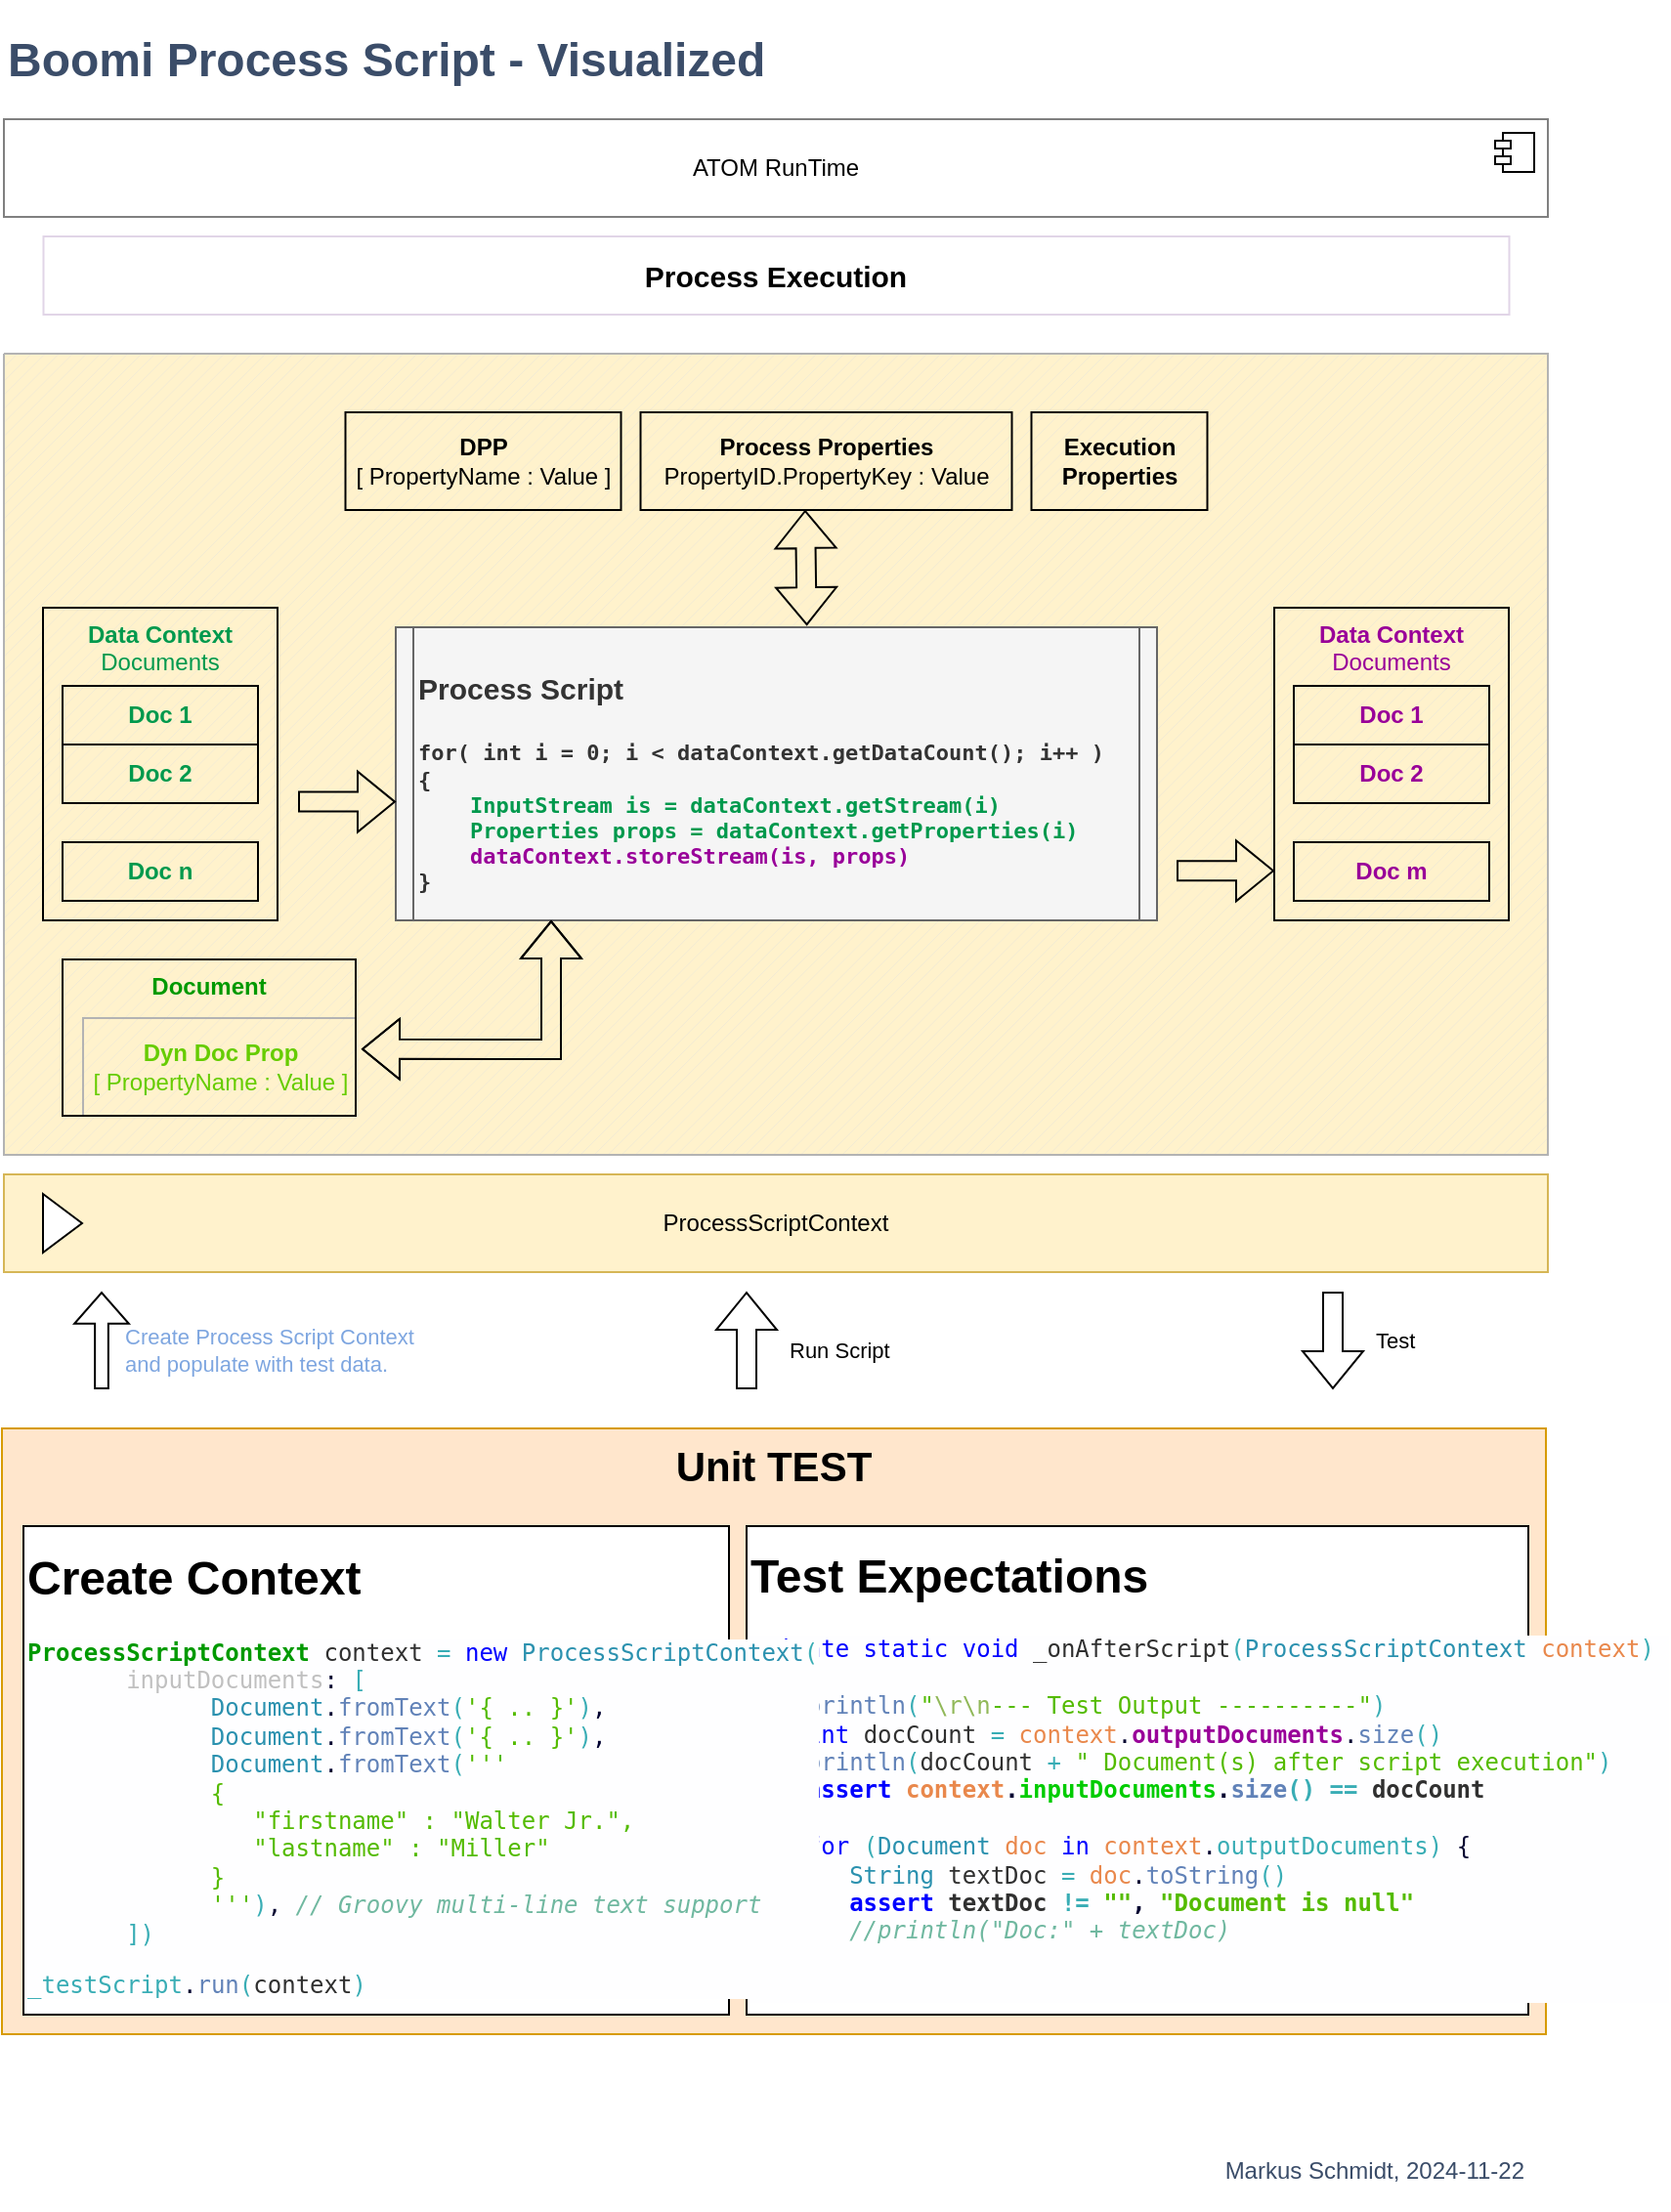 <mxfile version="24.0.4" type="device">
  <diagram name="Page-1" id="4jaMT7CMa61C7JWCxjF7">
    <mxGraphModel dx="1838" dy="1069" grid="1" gridSize="10" guides="1" tooltips="1" connect="1" arrows="1" fold="1" page="1" pageScale="1" pageWidth="827" pageHeight="1169" math="0" shadow="0">
      <root>
        <mxCell id="0" />
        <mxCell id="1" parent="0" />
        <mxCell id="UiiJ0x4a9UruKqCiNJn5-27" value="" style="verticalLabelPosition=bottom;verticalAlign=top;html=1;shape=mxgraph.basic.patternFillRect;fillStyle=diag;step=5;fillStrokeWidth=0.2;fillStrokeColor=#dddddd;fillColor=#FFF2CC;strokeColor=#B3B3B3;" vertex="1" parent="1">
          <mxGeometry x="19" y="190" width="790" height="410" as="geometry" />
        </mxCell>
        <mxCell id="UiiJ0x4a9UruKqCiNJn5-2" value="Process Execution" style="html=1;whiteSpace=wrap;verticalAlign=middle;fontStyle=1;fontSize=15;strokeColor=#E1D5E7;" vertex="1" parent="1">
          <mxGeometry x="39.25" y="130" width="750" height="40" as="geometry" />
        </mxCell>
        <mxCell id="UiiJ0x4a9UruKqCiNJn5-3" value="ATOM RunTime" style="html=1;dropTarget=0;whiteSpace=wrap;strokeColor=#808080;" vertex="1" parent="1">
          <mxGeometry x="19" y="70" width="790" height="50" as="geometry" />
        </mxCell>
        <mxCell id="UiiJ0x4a9UruKqCiNJn5-4" value="" style="shape=module;jettyWidth=8;jettyHeight=4;" vertex="1" parent="UiiJ0x4a9UruKqCiNJn5-3">
          <mxGeometry x="1" width="20" height="20" relative="1" as="geometry">
            <mxPoint x="-27" y="7" as="offset" />
          </mxGeometry>
        </mxCell>
        <mxCell id="UiiJ0x4a9UruKqCiNJn5-5" value="&lt;div&gt;&lt;b&gt;Execution Properties&lt;/b&gt;&lt;/div&gt;" style="html=1;whiteSpace=wrap;fillColor=none;" vertex="1" parent="1">
          <mxGeometry x="544.75" y="220" width="90" height="50" as="geometry" />
        </mxCell>
        <mxCell id="UiiJ0x4a9UruKqCiNJn5-6" value="&lt;div&gt;&lt;b&gt;Data Context&lt;/b&gt;&lt;/div&gt;&lt;div&gt;Documents&lt;/div&gt;" style="html=1;whiteSpace=wrap;verticalAlign=top;fontColor=#00994D;fillColor=none;" vertex="1" parent="1">
          <mxGeometry x="39" y="320" width="120" height="160" as="geometry" />
        </mxCell>
        <mxCell id="UiiJ0x4a9UruKqCiNJn5-7" value="&lt;div&gt;&lt;b&gt;DPP&lt;/b&gt;&lt;/div&gt;&lt;div&gt;[ PropertyName : Value ]&lt;br&gt;&lt;/div&gt;" style="html=1;whiteSpace=wrap;fillColor=none;" vertex="1" parent="1">
          <mxGeometry x="193.75" y="220" width="141" height="50" as="geometry" />
        </mxCell>
        <mxCell id="UiiJ0x4a9UruKqCiNJn5-8" value="&lt;div&gt;&lt;b&gt;Doc 1&lt;/b&gt;&lt;/div&gt;" style="html=1;whiteSpace=wrap;fontColor=#00994D;fillColor=none;" vertex="1" parent="1">
          <mxGeometry x="49" y="360" width="100" height="30" as="geometry" />
        </mxCell>
        <mxCell id="UiiJ0x4a9UruKqCiNJn5-9" value="&lt;div&gt;&lt;b&gt;Doc 2&lt;/b&gt;&lt;/div&gt;" style="html=1;whiteSpace=wrap;fontColor=#00994D;fillColor=none;" vertex="1" parent="1">
          <mxGeometry x="49" y="390" width="100" height="30" as="geometry" />
        </mxCell>
        <mxCell id="UiiJ0x4a9UruKqCiNJn5-10" value="&lt;div&gt;&lt;b&gt;Doc &lt;font&gt;n&lt;/font&gt;&lt;/b&gt;&lt;/div&gt;" style="html=1;whiteSpace=wrap;fontColor=#00994D;fillColor=none;" vertex="1" parent="1">
          <mxGeometry x="49" y="440" width="100" height="30" as="geometry" />
        </mxCell>
        <mxCell id="UiiJ0x4a9UruKqCiNJn5-11" value="&lt;div&gt;&lt;b&gt;Process Properties&lt;/b&gt;&lt;/div&gt;&lt;div&gt;PropertyID.PropertyKey : Value&lt;/div&gt;" style="html=1;whiteSpace=wrap;fillColor=none;" vertex="1" parent="1">
          <mxGeometry x="344.75" y="220" width="190" height="50" as="geometry" />
        </mxCell>
        <mxCell id="UiiJ0x4a9UruKqCiNJn5-13" value="&lt;div&gt;&lt;b&gt;Data Context&lt;/b&gt;&lt;/div&gt;&lt;div&gt;Documents&lt;/div&gt;" style="html=1;whiteSpace=wrap;verticalAlign=top;fontColor=#990099;fillColor=none;" vertex="1" parent="1">
          <mxGeometry x="669" y="320" width="120" height="160" as="geometry" />
        </mxCell>
        <mxCell id="UiiJ0x4a9UruKqCiNJn5-14" value="&lt;div&gt;&lt;b&gt;Doc 1&lt;/b&gt;&lt;/div&gt;" style="html=1;whiteSpace=wrap;fontColor=#990099;fillColor=none;" vertex="1" parent="1">
          <mxGeometry x="679" y="360" width="100" height="30" as="geometry" />
        </mxCell>
        <mxCell id="UiiJ0x4a9UruKqCiNJn5-15" value="&lt;div&gt;&lt;b&gt;Doc 2&lt;/b&gt;&lt;/div&gt;" style="html=1;whiteSpace=wrap;fontColor=#990099;fillColor=none;" vertex="1" parent="1">
          <mxGeometry x="679" y="390" width="100" height="30" as="geometry" />
        </mxCell>
        <mxCell id="UiiJ0x4a9UruKqCiNJn5-16" value="&lt;div&gt;&lt;b&gt;Doc &lt;font&gt;m&lt;/font&gt;&lt;/b&gt;&lt;/div&gt;" style="html=1;whiteSpace=wrap;fontColor=#990099;fillColor=none;" vertex="1" parent="1">
          <mxGeometry x="679" y="440" width="100" height="30" as="geometry" />
        </mxCell>
        <mxCell id="UiiJ0x4a9UruKqCiNJn5-19" value="&lt;pre style=&quot;font-size: 11px;&quot;&gt;&lt;h1&gt;&lt;font face=&quot;Helvetica&quot; style=&quot;font-size: 15px;&quot;&gt;Process Script&lt;/font&gt;&lt;/h1&gt;&lt;font style=&quot;font-size: 11px;&quot;&gt;for( int i = 0; i &amp;lt; dataContext.getDataCount(); i++ )&lt;br&gt;&lt;/font&gt;{&lt;br&gt;&amp;nbsp; &amp;nbsp; &lt;font color=&quot;#00994d&quot;&gt;InputStream is = dataContext.getStream(i)&lt;br&gt;&amp;nbsp; &amp;nbsp; Properties props = dataContext.getProperties(i)&lt;/font&gt;&lt;br&gt;&amp;nbsp; &amp;nbsp; &lt;font color=&quot;#990099&quot;&gt;dataContext.storeStream(is, props)&lt;/font&gt;&lt;br&gt;}&lt;/pre&gt;" style="shape=process;whiteSpace=wrap;html=1;backgroundOutline=1;fontStyle=1;fontColor=#333333;fontSize=15;align=left;size=0.024;fillColor=#f5f5f5;strokeColor=#666666;" vertex="1" parent="1">
          <mxGeometry x="219.5" y="330" width="389.5" height="150" as="geometry" />
        </mxCell>
        <mxCell id="UiiJ0x4a9UruKqCiNJn5-20" value="" style="shape=flexArrow;endArrow=classic;html=1;rounded=0;fontColor=#009900;" edge="1" parent="1">
          <mxGeometry width="50" height="50" relative="1" as="geometry">
            <mxPoint x="169.5" y="419.31" as="sourcePoint" />
            <mxPoint x="219.5" y="419.31" as="targetPoint" />
          </mxGeometry>
        </mxCell>
        <mxCell id="UiiJ0x4a9UruKqCiNJn5-21" value="" style="shape=flexArrow;endArrow=classic;html=1;rounded=0;fontColor=#990099;" edge="1" parent="1">
          <mxGeometry width="50" height="50" relative="1" as="geometry">
            <mxPoint x="619" y="454.66" as="sourcePoint" />
            <mxPoint x="669" y="454.66" as="targetPoint" />
          </mxGeometry>
        </mxCell>
        <mxCell id="UiiJ0x4a9UruKqCiNJn5-22" value="" style="shape=flexArrow;endArrow=classic;startArrow=classic;html=1;rounded=0;exitX=0.54;exitY=-0.006;exitDx=0;exitDy=0;exitPerimeter=0;" edge="1" parent="1" source="UiiJ0x4a9UruKqCiNJn5-19">
          <mxGeometry width="100" height="100" relative="1" as="geometry">
            <mxPoint x="329" y="370" as="sourcePoint" />
            <mxPoint x="429" y="270" as="targetPoint" />
          </mxGeometry>
        </mxCell>
        <mxCell id="UiiJ0x4a9UruKqCiNJn5-24" value="&lt;div&gt;&lt;b&gt;Dyn Doc Prop&lt;/b&gt;&lt;/div&gt;&lt;div&gt;[ PropertyName : Value ]&lt;/div&gt;" style="html=1;whiteSpace=wrap;fontColor=#66CC00;strokeColor=#B3B3B3;fillColor=none;" vertex="1" parent="1">
          <mxGeometry x="59.5" y="530" width="139.5" height="50" as="geometry" />
        </mxCell>
        <mxCell id="UiiJ0x4a9UruKqCiNJn5-25" value="&lt;b&gt;Document&lt;/b&gt;" style="html=1;whiteSpace=wrap;verticalAlign=top;fontColor=#009900;fillColor=none;" vertex="1" parent="1">
          <mxGeometry x="49" y="500" width="150" height="80" as="geometry" />
        </mxCell>
        <mxCell id="UiiJ0x4a9UruKqCiNJn5-26" value="" style="shape=flexArrow;endArrow=classic;startArrow=classic;html=1;rounded=0;exitX=1.02;exitY=0.573;exitDx=0;exitDy=0;exitPerimeter=0;" edge="1" parent="1" source="UiiJ0x4a9UruKqCiNJn5-25">
          <mxGeometry width="100" height="100" relative="1" as="geometry">
            <mxPoint x="300" y="539" as="sourcePoint" />
            <mxPoint x="299" y="480" as="targetPoint" />
            <Array as="points">
              <mxPoint x="299" y="546" />
            </Array>
          </mxGeometry>
        </mxCell>
        <mxCell id="UiiJ0x4a9UruKqCiNJn5-29" value="ProcessScriptContext" style="html=1;whiteSpace=wrap;container=1;recursiveResize=0;collapsible=0;fillColor=#fff2cc;strokeColor=#d6b656;" vertex="1" parent="1">
          <mxGeometry x="19" y="610" width="790" height="50" as="geometry" />
        </mxCell>
        <mxCell id="UiiJ0x4a9UruKqCiNJn5-30" value="" style="triangle;html=1;whiteSpace=wrap;" vertex="1" parent="UiiJ0x4a9UruKqCiNJn5-29">
          <mxGeometry x="20" y="10" width="20" height="30" as="geometry" />
        </mxCell>
        <mxCell id="UiiJ0x4a9UruKqCiNJn5-32" value="&lt;span&gt;&lt;font style=&quot;font-size: 21px;&quot;&gt;Unit TEST&lt;/font&gt;&lt;/span&gt;" style="html=1;whiteSpace=wrap;verticalAlign=top;fillColor=#ffe6cc;strokeColor=#d79b00;fillStyle=diag;align=center;fontFamily=Helvetica;fontSize=12;fontStyle=1" vertex="1" parent="1">
          <mxGeometry x="18" y="740" width="790" height="310" as="geometry" />
        </mxCell>
        <mxCell id="UiiJ0x4a9UruKqCiNJn5-33" value="Run Script" style="shape=flexArrow;endArrow=classic;html=1;rounded=0;fontColor=#000000;align=left;" edge="1" parent="1">
          <mxGeometry x="-0.2" y="-20" width="50" height="50" relative="1" as="geometry">
            <mxPoint x="399" y="720" as="sourcePoint" />
            <mxPoint x="399" y="670" as="targetPoint" />
            <mxPoint as="offset" />
          </mxGeometry>
        </mxCell>
        <mxCell id="UiiJ0x4a9UruKqCiNJn5-34" value="" style="shape=flexArrow;endArrow=classic;html=1;rounded=0;fontColor=#009900;" edge="1" parent="1">
          <mxGeometry width="50" height="50" relative="1" as="geometry">
            <mxPoint x="699" y="670" as="sourcePoint" />
            <mxPoint x="699" y="720" as="targetPoint" />
          </mxGeometry>
        </mxCell>
        <mxCell id="UiiJ0x4a9UruKqCiNJn5-39" value="Test" style="edgeLabel;html=1;align=left;verticalAlign=middle;resizable=0;points=[];" vertex="1" connectable="0" parent="UiiJ0x4a9UruKqCiNJn5-34">
          <mxGeometry x="0.008" y="5" relative="1" as="geometry">
            <mxPoint x="15" as="offset" />
          </mxGeometry>
        </mxCell>
        <mxCell id="UiiJ0x4a9UruKqCiNJn5-35" value="Create Process Script Context&amp;nbsp;&lt;br&gt;and populate with test data." style="shape=flexArrow;endArrow=classic;html=1;rounded=0;fontColor=#7EA6E0;align=left;width=6.857;endSize=4.96;" edge="1" parent="1">
          <mxGeometry x="-0.2" y="-10" width="50" height="50" relative="1" as="geometry">
            <mxPoint x="69" y="720" as="sourcePoint" />
            <mxPoint x="69" y="670" as="targetPoint" />
            <mxPoint as="offset" />
          </mxGeometry>
        </mxCell>
        <mxCell id="UiiJ0x4a9UruKqCiNJn5-36" value="&lt;h1&gt;Test Expectations&lt;/h1&gt;&lt;div&gt;&lt;div style=&quot;background-color: rgb(254, 254, 255);&quot;&gt;&lt;pre style=&quot;font-family: Inconsolata, monospace;&quot;&gt;&lt;span style=&quot;color: rgb(0, 0, 255);&quot;&gt;private static void &lt;/span&gt;&lt;span style=&quot;color: rgb(48, 48, 48);&quot;&gt;_onAfterScript&lt;/span&gt;&lt;span style=&quot;color: rgb(57, 173, 181);&quot;&gt;(&lt;/span&gt;&lt;span style=&quot;color: rgb(43, 145, 175);&quot;&gt;ProcessScriptContext &lt;/span&gt;&lt;span style=&quot;color: rgb(233, 136, 76);&quot;&gt;context&lt;/span&gt;&lt;font color=&quot;#39adb5&quot;&gt;) &lt;br&gt;&lt;/font&gt;&lt;font color=&quot;#000030&quot;&gt;{&lt;br&gt;&lt;/font&gt;    &lt;span style=&quot;white-space: normal; color: rgb(97, 130, 184);&quot;&gt;println&lt;/span&gt;&lt;span style=&quot;white-space: normal; color: rgb(57, 173, 181);&quot;&gt;(&lt;/span&gt;&lt;span style=&quot;white-space: normal; color: rgb(84, 187, 0);&quot;&gt;&quot;&lt;/span&gt;&lt;span style=&quot;white-space: normal; color: rgb(145, 184, 89);&quot;&gt;\r\n&lt;/span&gt;&lt;span style=&quot;white-space: normal; color: rgb(84, 187, 0);&quot;&gt;--- Test Output ----------&quot;&lt;/span&gt;&lt;font color=&quot;#39adb5&quot;&gt;&lt;span style=&quot;white-space: normal;&quot;&gt;)&lt;br&gt;&lt;/span&gt;&lt;/font&gt;    &lt;span style=&quot;white-space: normal; color: rgb(0, 0, 255);&quot;&gt;int &lt;/span&gt;&lt;span style=&quot;white-space: normal; color: rgb(48, 48, 48);&quot;&gt;docCount &lt;/span&gt;&lt;span style=&quot;white-space: normal; color: rgb(57, 173, 181);&quot;&gt;= &lt;/span&gt;&lt;span style=&quot;white-space: normal; color: rgb(233, 136, 76);&quot;&gt;context&lt;/span&gt;&lt;span style=&quot;color: rgb(0, 0, 48); white-space: normal;&quot;&gt;.&lt;/span&gt;&lt;span style=&quot;white-space: normal;&quot;&gt;&lt;font color=&quot;#990099&quot;&gt;&lt;b&gt;outputDocuments&lt;/b&gt;&lt;/font&gt;&lt;/span&gt;&lt;span style=&quot;color: rgb(0, 0, 48); white-space: normal;&quot;&gt;.&lt;/span&gt;&lt;span style=&quot;white-space: normal; color: rgb(97, 130, 184);&quot;&gt;size&lt;/span&gt;&lt;font color=&quot;#39adb5&quot;&gt;&lt;span style=&quot;white-space: normal;&quot;&gt;()&lt;br&gt;&lt;/span&gt;&lt;/font&gt;    &lt;span style=&quot;white-space: normal; color: rgb(97, 130, 184);&quot;&gt;println&lt;/span&gt;&lt;span style=&quot;white-space: normal; color: rgb(57, 173, 181);&quot;&gt;(&lt;/span&gt;&lt;span style=&quot;white-space: normal; color: rgb(48, 48, 48);&quot;&gt;docCount &lt;/span&gt;&lt;span style=&quot;white-space: normal; color: rgb(57, 173, 181);&quot;&gt;+ &lt;/span&gt;&lt;span style=&quot;white-space: normal; color: rgb(84, 187, 0);&quot;&gt;&quot; Document(s) after script execution&quot;&lt;/span&gt;&lt;font color=&quot;#39adb5&quot;&gt;&lt;span style=&quot;white-space: normal;&quot;&gt;)&lt;br&gt;&lt;/span&gt;&lt;/font&gt;    &lt;span style=&quot;font-weight: bold; white-space: normal; color: rgb(0, 0, 255);&quot;&gt;assert &lt;/span&gt;&lt;span style=&quot;font-weight: bold; white-space: normal; color: rgb(233, 136, 76);&quot;&gt;context&lt;/span&gt;&lt;span style=&quot;font-weight: bold; color: rgb(0, 0, 48); white-space: normal;&quot;&gt;.&lt;/span&gt;&lt;span style=&quot;white-space: normal;&quot;&gt;&lt;font style=&quot;&quot; color=&quot;#00cc00&quot;&gt;&lt;b&gt;inputDocuments&lt;/b&gt;&lt;/font&gt;&lt;/span&gt;&lt;span style=&quot;font-weight: bold; color: rgb(0, 0, 48); white-space: normal;&quot;&gt;.&lt;/span&gt;&lt;span style=&quot;font-weight: bold; white-space: normal; color: rgb(97, 130, 184);&quot;&gt;size&lt;/span&gt;&lt;span style=&quot;font-weight: bold; white-space: normal; color: rgb(57, 173, 181);&quot;&gt;() == &lt;/span&gt;&lt;span style=&quot;white-space: normal; color: rgb(48, 48, 48);&quot;&gt;&lt;b&gt;docCount&lt;br&gt;&lt;/b&gt;&lt;br&gt;&lt;/span&gt;    &lt;span style=&quot;white-space: normal; color: rgb(0, 0, 255);&quot;&gt;for &lt;/span&gt;&lt;span style=&quot;white-space: normal; color: rgb(57, 173, 181);&quot;&gt;(&lt;/span&gt;&lt;span style=&quot;white-space: normal; color: rgb(43, 145, 175);&quot;&gt;Document &lt;/span&gt;&lt;span style=&quot;white-space: normal; color: rgb(233, 136, 76);&quot;&gt;doc &lt;/span&gt;&lt;span style=&quot;white-space: normal; color: rgb(0, 0, 255);&quot;&gt;in &lt;/span&gt;&lt;span style=&quot;white-space: normal; color: rgb(233, 136, 76);&quot;&gt;context&lt;/span&gt;&lt;span style=&quot;color: rgb(0, 0, 48); white-space: normal;&quot;&gt;.&lt;/span&gt;&lt;span style=&quot;white-space: normal; color: rgb(57, 173, 181);&quot;&gt;outputDocuments) &lt;/span&gt;&lt;span style=&quot;color: rgb(0, 0, 48); white-space: normal;&quot;&gt;{&lt;br&gt;&lt;/span&gt;       &lt;span style=&quot;white-space: normal; color: rgb(43, 145, 175);&quot;&gt;String &lt;/span&gt;&lt;span style=&quot;white-space: normal; color: rgb(48, 48, 48);&quot;&gt;textDoc &lt;/span&gt;&lt;span style=&quot;white-space: normal; color: rgb(57, 173, 181);&quot;&gt;= &lt;/span&gt;&lt;span style=&quot;white-space: normal; color: rgb(233, 136, 76);&quot;&gt;doc&lt;/span&gt;&lt;span style=&quot;color: rgb(0, 0, 48); white-space: normal;&quot;&gt;.&lt;/span&gt;&lt;span style=&quot;white-space: normal; color: rgb(97, 130, 184);&quot;&gt;toString&lt;/span&gt;&lt;font color=&quot;#39adb5&quot;&gt;&lt;span style=&quot;white-space: normal;&quot;&gt;()&lt;br&gt;&lt;/span&gt;&lt;/font&gt;       &lt;b&gt;&lt;span style=&quot;white-space: normal; color: rgb(0, 0, 255);&quot;&gt;assert &lt;/span&gt;&lt;span style=&quot;white-space: normal; color: rgb(48, 48, 48);&quot;&gt;textDoc &lt;/span&gt;&lt;span style=&quot;white-space: normal; color: rgb(57, 173, 181);&quot;&gt;!= &lt;/span&gt;&lt;span style=&quot;white-space: normal; color: rgb(84, 187, 0);&quot;&gt;&quot;&quot;&lt;/span&gt;&lt;span style=&quot;color: rgb(0, 0, 48); white-space: normal;&quot;&gt;, &lt;/span&gt;&lt;/b&gt;&lt;font color=&quot;#54bb00&quot;&gt;&lt;span style=&quot;white-space: normal;&quot;&gt;&lt;b&gt;&quot;Document is null&quot;&lt;/b&gt;&lt;br&gt;&lt;/span&gt;&lt;/font&gt;       &lt;font color=&quot;#70b8a0&quot;&gt;&lt;span style=&quot;white-space: normal;&quot;&gt;&lt;i&gt;//println(&quot;Doc:&quot; + textDoc)&lt;br&gt;&lt;/i&gt;&lt;/span&gt;&lt;/font&gt;    &lt;font color=&quot;#000030&quot;&gt;&lt;span style=&quot;white-space: normal;&quot;&gt;}&lt;br&gt;&lt;/span&gt;&lt;/font&gt;}&lt;/pre&gt;&lt;/div&gt;&lt;/div&gt;" style="html=1;whiteSpace=wrap;align=left;" vertex="1" parent="1">
          <mxGeometry x="399" y="790" width="400" height="250" as="geometry" />
        </mxCell>
        <mxCell id="UiiJ0x4a9UruKqCiNJn5-37" value="&lt;h1&gt;Create Context&lt;/h1&gt;&lt;div&gt;&lt;div style=&quot;background-color: rgb(254, 254, 255);&quot;&gt;&lt;pre style=&quot;font-family: Inconsolata, monospace;&quot;&gt;&lt;div style=&quot;&quot;&gt;&lt;pre style=&quot;font-family: Inconsolata, monospace;&quot;&gt;&lt;font color=&quot;#009900&quot;&gt;&lt;b&gt;ProcessScriptContext &lt;/b&gt;&lt;/font&gt;&lt;span style=&quot;color: rgb(48, 48, 48);&quot;&gt;context &lt;/span&gt;&lt;span style=&quot;color: rgb(57, 173, 181);&quot;&gt;= &lt;/span&gt;&lt;span style=&quot;color: rgb(0, 0, 255);&quot;&gt;new &lt;/span&gt;&lt;span style=&quot;color: rgb(43, 145, 175);&quot;&gt;ProcessScriptContext&lt;/span&gt;&lt;span style=&quot;color: rgb(57, 173, 181);&quot;&gt;(&lt;br&gt;&lt;/span&gt;&lt;span style=&quot;color: rgb(57, 173, 181);&quot;&gt;       &lt;/span&gt;&lt;span style=&quot;color: rgb(192, 192, 192);&quot;&gt;inputDocuments&lt;/span&gt;&lt;font color=&quot;#000030&quot;&gt;: &lt;/font&gt;&lt;span style=&quot;color: rgb(57, 173, 181);&quot;&gt;[&lt;br&gt;&lt;/span&gt;&lt;span style=&quot;color: rgb(57, 173, 181);&quot;&gt;             &lt;/span&gt;&lt;span style=&quot;color: rgb(43, 145, 175);&quot;&gt;Document&lt;/span&gt;&lt;font color=&quot;#000030&quot;&gt;.&lt;/font&gt;&lt;span style=&quot;color: rgb(97, 130, 184);&quot;&gt;fromText&lt;/span&gt;&lt;span style=&quot;color: rgb(57, 173, 181);&quot;&gt;(&lt;/span&gt;&lt;span style=&quot;color: rgb(84, 187, 0);&quot;&gt;&#39;{ .. }&#39;&lt;/span&gt;&lt;span style=&quot;color: rgb(57, 173, 181);&quot;&gt;)&lt;/span&gt;&lt;font color=&quot;#000030&quot;&gt;,&lt;br&gt;             &lt;/font&gt;&lt;span style=&quot;color: rgb(43, 145, 175); white-space: normal;&quot;&gt;Document&lt;/span&gt;&lt;span style=&quot;color: rgb(0, 0, 48); white-space: normal;&quot;&gt;.&lt;/span&gt;&lt;span style=&quot;color: rgb(97, 130, 184); white-space: normal;&quot;&gt;fromText&lt;/span&gt;&lt;span style=&quot;color: rgb(57, 173, 181); white-space: normal;&quot;&gt;(&lt;/span&gt;&lt;span style=&quot;color: rgb(84, 187, 0); white-space: normal;&quot;&gt;&#39;{ .. }&#39;&lt;/span&gt;&lt;span style=&quot;color: rgb(57, 173, 181); white-space: normal;&quot;&gt;)&lt;/span&gt;&lt;span style=&quot;color: rgb(0, 0, 48); white-space: normal;&quot;&gt;,&lt;/span&gt;&lt;font color=&quot;#000030&quot;&gt;&lt;br&gt;             &lt;/font&gt;&lt;span style=&quot;color: rgb(43, 145, 175);&quot;&gt;Document&lt;/span&gt;&lt;font color=&quot;#000030&quot;&gt;.&lt;/font&gt;&lt;span style=&quot;color: rgb(97, 130, 184);&quot;&gt;fromText&lt;/span&gt;&lt;span style=&quot;color: rgb(57, 173, 181);&quot;&gt;(&lt;/span&gt;&lt;span style=&quot;color: rgb(84, 187, 0);&quot;&gt;&#39;&#39;&#39;&lt;br&gt;&lt;/span&gt;&lt;span style=&quot;color: rgb(84, 187, 0);&quot;&gt;             { &lt;br&gt;&lt;/span&gt;&lt;span style=&quot;color: rgb(84, 187, 0);&quot;&gt;                &quot;firstname&quot; : &quot;Walter Jr.&quot;, &lt;br&gt;&lt;/span&gt;&lt;span style=&quot;color: rgb(84, 187, 0);&quot;&gt;                &quot;lastname&quot; : &quot;Miller&quot; &lt;br&gt;&lt;/span&gt;&lt;span style=&quot;color: rgb(84, 187, 0);&quot;&gt;             }&lt;br&gt;&lt;/span&gt;&lt;span style=&quot;color: rgb(84, 187, 0);&quot;&gt;             &#39;&#39;&#39;&lt;/span&gt;&lt;span style=&quot;color: rgb(57, 173, 181);&quot;&gt;)&lt;/span&gt;&lt;font color=&quot;#000030&quot;&gt;, &lt;/font&gt;&lt;span style=&quot;color: rgb(112, 184, 160); font-style: italic;&quot;&gt;// Groovy multi-line text support&lt;br&gt;&lt;/span&gt;&lt;span style=&quot;color: rgb(112, 184, 160); font-style: italic;&quot;&gt;       &lt;/span&gt;&lt;span style=&quot;color: rgb(57, 173, 181);&quot;&gt;])&lt;/span&gt;&lt;/pre&gt;&lt;pre style=&quot;color: rgb(0, 0, 48); font-family: Inconsolata, monospace;&quot;&gt;&lt;span style=&quot;color:#39adb5;&quot;&gt;_testScript&lt;/span&gt;.&lt;span style=&quot;color:#6182b8;&quot;&gt;run&lt;/span&gt;&lt;span style=&quot;color:#39adb5;&quot;&gt;(&lt;/span&gt;&lt;span style=&quot;color:#303030;&quot;&gt;context&lt;/span&gt;&lt;span style=&quot;color:#39adb5;&quot;&gt;)&lt;/span&gt;&lt;/pre&gt;&lt;/div&gt;&lt;/pre&gt;&lt;/div&gt;&lt;/div&gt;" style="html=1;whiteSpace=wrap;align=left;" vertex="1" parent="1">
          <mxGeometry x="29" y="790" width="361" height="250" as="geometry" />
        </mxCell>
        <mxCell id="UiiJ0x4a9UruKqCiNJn5-40" value="&lt;h1&gt;Boomi Process Script - Visualized&lt;/h1&gt;" style="rounded=0;whiteSpace=wrap;html=1;fillColor=none;strokeColor=none;align=left;fontColor=#3B4D69;" vertex="1" parent="1">
          <mxGeometry x="19" y="20" width="442" height="40" as="geometry" />
        </mxCell>
        <mxCell id="UiiJ0x4a9UruKqCiNJn5-41" value="&lt;p&gt;Markus Schmidt, 2024-11-22&lt;/p&gt;" style="rounded=0;whiteSpace=wrap;html=1;fillColor=none;strokeColor=none;align=right;fontColor=#3B4D69;" vertex="1" parent="1">
          <mxGeometry x="610" y="1100" width="189" height="40" as="geometry" />
        </mxCell>
      </root>
    </mxGraphModel>
  </diagram>
</mxfile>
